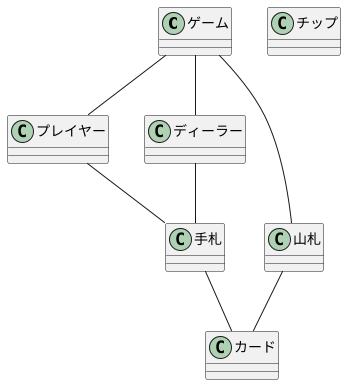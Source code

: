 @startuml blackjack

class ゲーム
class プレイヤー
class ディーラー
class チップ
class 手札
class 山札
class カード

ゲーム -- プレイヤー
ゲーム -- ディーラー
プレイヤー -- 手札
ディーラー -- 手札
手札 -- カード
山札 -- カード
ゲーム -- 山札 

@enduml